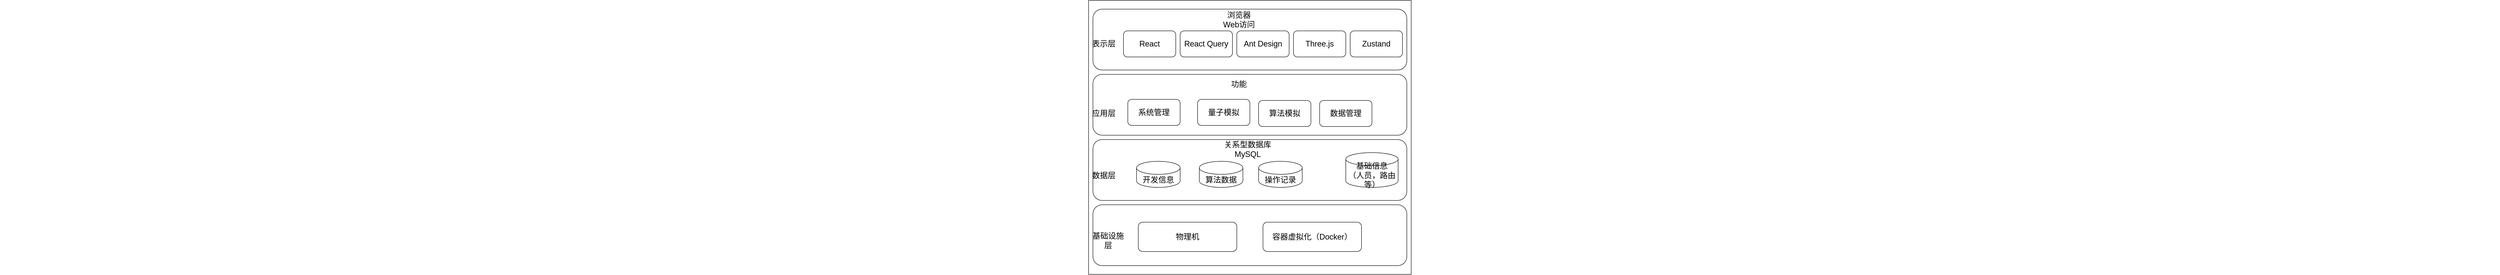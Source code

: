 <mxfile version="27.0.8">
  <diagram name="第 1 页" id="l-_PGPl6-ApeY0GYRnsC">
    <mxGraphModel dx="3523" dy="570" grid="1" gridSize="10" guides="1" tooltips="1" connect="1" arrows="1" fold="1" page="1" pageScale="1" pageWidth="827" pageHeight="1169" math="0" shadow="0">
      <root>
        <mxCell id="0" />
        <mxCell id="1" parent="0" />
        <mxCell id="AUeRixgY6eoAwvdm6V__-1" value="" style="rounded=0;whiteSpace=wrap;html=1;fontSize=18;" parent="1" vertex="1">
          <mxGeometry x="60" y="10" width="740" height="630" as="geometry" />
        </mxCell>
        <mxCell id="AUeRixgY6eoAwvdm6V__-2" value="" style="rounded=1;whiteSpace=wrap;html=1;fontSize=18;" parent="1" vertex="1">
          <mxGeometry x="70" y="30" width="720" height="140" as="geometry" />
        </mxCell>
        <mxCell id="AUeRixgY6eoAwvdm6V__-3" value="React" style="rounded=1;whiteSpace=wrap;html=1;fontSize=18;" parent="1" vertex="1">
          <mxGeometry x="140" y="80" width="120" height="60" as="geometry" />
        </mxCell>
        <mxCell id="AUeRixgY6eoAwvdm6V__-4" value="React Query" style="rounded=1;whiteSpace=wrap;html=1;fontSize=18;" parent="1" vertex="1">
          <mxGeometry x="270" y="80" width="120" height="60" as="geometry" />
        </mxCell>
        <mxCell id="AUeRixgY6eoAwvdm6V__-5" value="Ant Design" style="rounded=1;whiteSpace=wrap;html=1;fontSize=18;" parent="1" vertex="1">
          <mxGeometry x="400" y="80" width="120" height="60" as="geometry" />
        </mxCell>
        <mxCell id="AUeRixgY6eoAwvdm6V__-6" value="Three.js" style="rounded=1;whiteSpace=wrap;html=1;fontSize=18;" parent="1" vertex="1">
          <mxGeometry x="530" y="80" width="120" height="60" as="geometry" />
        </mxCell>
        <mxCell id="AUeRixgY6eoAwvdm6V__-7" value="Zustand" style="rounded=1;whiteSpace=wrap;html=1;fontSize=18;" parent="1" vertex="1">
          <mxGeometry x="660" y="80" width="120" height="60" as="geometry" />
        </mxCell>
        <mxCell id="AUeRixgY6eoAwvdm6V__-8" value="浏览器Web访问" style="text;strokeColor=none;align=center;fillColor=none;html=1;verticalAlign=middle;whiteSpace=wrap;rounded=0;fontSize=18;" parent="1" vertex="1">
          <mxGeometry x="360" y="40" width="90" height="30" as="geometry" />
        </mxCell>
        <mxCell id="AUeRixgY6eoAwvdm6V__-9" value="表示层" style="text;strokeColor=none;align=center;fillColor=none;html=1;verticalAlign=middle;whiteSpace=wrap;rounded=0;fontSize=18;" parent="1" vertex="1">
          <mxGeometry x="50" y="95" width="90" height="30" as="geometry" />
        </mxCell>
        <mxCell id="AUeRixgY6eoAwvdm6V__-10" value="" style="rounded=1;whiteSpace=wrap;html=1;fontSize=18;" parent="1" vertex="1">
          <mxGeometry x="70" y="180" width="720" height="140" as="geometry" />
        </mxCell>
        <mxCell id="AUeRixgY6eoAwvdm6V__-11" value="应用层" style="text;strokeColor=none;align=center;fillColor=none;html=1;verticalAlign=middle;whiteSpace=wrap;rounded=0;fontSize=18;" parent="1" vertex="1">
          <mxGeometry x="50" y="257.5" width="90" height="25" as="geometry" />
        </mxCell>
        <mxCell id="AUeRixgY6eoAwvdm6V__-12" value="系统管理" style="rounded=1;whiteSpace=wrap;html=1;fontSize=18;" parent="1" vertex="1">
          <mxGeometry x="150" y="237.5" width="120" height="60" as="geometry" />
        </mxCell>
        <mxCell id="AUeRixgY6eoAwvdm6V__-14" value="量子模拟" style="rounded=1;whiteSpace=wrap;html=1;fontSize=18;" parent="1" vertex="1">
          <mxGeometry x="310" y="237.5" width="120" height="60" as="geometry" />
        </mxCell>
        <mxCell id="AUeRixgY6eoAwvdm6V__-15" value="算法模拟" style="rounded=1;whiteSpace=wrap;html=1;fontSize=18;" parent="1" vertex="1">
          <mxGeometry x="450" y="240" width="120" height="60" as="geometry" />
        </mxCell>
        <mxCell id="AUeRixgY6eoAwvdm6V__-16" value="数据管理" style="rounded=1;whiteSpace=wrap;html=1;fontSize=18;" parent="1" vertex="1">
          <mxGeometry x="590" y="240" width="120" height="60" as="geometry" />
        </mxCell>
        <mxCell id="AUeRixgY6eoAwvdm6V__-18" value="功能" style="text;strokeColor=none;align=center;fillColor=none;html=1;verticalAlign=middle;whiteSpace=wrap;rounded=0;fontSize=18;" parent="1" vertex="1">
          <mxGeometry x="360" y="190" width="90" height="25" as="geometry" />
        </mxCell>
        <mxCell id="AUeRixgY6eoAwvdm6V__-19" value="" style="rounded=1;whiteSpace=wrap;html=1;fontSize=18;" parent="1" vertex="1">
          <mxGeometry x="70" y="330" width="720" height="140" as="geometry" />
        </mxCell>
        <mxCell id="AUeRixgY6eoAwvdm6V__-20" value="&lt;span style=&quot;color: rgba(0, 0, 0, 0); font-family: monospace; text-align: start; text-wrap-mode: nowrap;&quot;&gt;%3CmxGraphModel%3E%3Croot%3E%3CmxCell%20id%3D%220%22%2F%3E%3CmxCell%20id%3D%221%22%20parent%3D%220%22%2F%3E%3CmxCell%20id%3D%222%22%20value%3D%22%E5%BA%94%E7%94%A8%E5%B1%82%22%20style%3D%22text%3BstrokeColor%3Dnone%3Balign%3Dcenter%3BfillColor%3Dnone%3Bhtml%3D1%3BverticalAlign%3Dmiddle%3BwhiteSpace%3Dwrap%3Brounded%3D0%3B%22%20vertex%3D%221%22%20parent%3D%221%22%3E%3CmxGeometry%20x%3D%2250%22%20y%3D%22257.5%22%20width%3D%2290%22%20height%3D%2225%22%20as%3D%22geometry%22%2F%3E%3C%2FmxCell%3E%3C%2Froot%3E%3C%2FmxGraphModel%3E&lt;/span&gt;" style="rounded=1;whiteSpace=wrap;html=1;fontSize=18;" parent="1" vertex="1">
          <mxGeometry x="70" y="480" width="720" height="140" as="geometry" />
        </mxCell>
        <mxCell id="AUeRixgY6eoAwvdm6V__-21" value="数据层" style="text;strokeColor=none;align=center;fillColor=none;html=1;verticalAlign=middle;whiteSpace=wrap;rounded=0;fontSize=18;" parent="1" vertex="1">
          <mxGeometry x="50" y="400" width="90" height="25" as="geometry" />
        </mxCell>
        <mxCell id="AUeRixgY6eoAwvdm6V__-22" value="基础设施层" style="text;strokeColor=none;align=center;fillColor=none;html=1;verticalAlign=middle;whiteSpace=wrap;rounded=0;fontSize=18;" parent="1" vertex="1">
          <mxGeometry x="60" y="550" width="90" height="25" as="geometry" />
        </mxCell>
        <mxCell id="AUeRixgY6eoAwvdm6V__-24" value="基础信息&lt;div&gt;（人员，路由等）&lt;/div&gt;" style="shape=cylinder3;whiteSpace=wrap;html=1;boundedLbl=1;backgroundOutline=1;size=15;fontSize=18;" parent="1" vertex="1">
          <mxGeometry x="650" y="360" width="120" height="80" as="geometry" />
        </mxCell>
        <mxCell id="AUeRixgY6eoAwvdm6V__-25" value="开发信息" style="shape=cylinder3;whiteSpace=wrap;html=1;boundedLbl=1;backgroundOutline=1;size=15;fontSize=18;" parent="1" vertex="1">
          <mxGeometry x="170" y="380" width="100" height="60" as="geometry" />
        </mxCell>
        <mxCell id="AUeRixgY6eoAwvdm6V__-26" value="算法数据" style="shape=cylinder3;whiteSpace=wrap;html=1;boundedLbl=1;backgroundOutline=1;size=15;fontSize=18;" parent="1" vertex="1">
          <mxGeometry x="314" y="380" width="100" height="60" as="geometry" />
        </mxCell>
        <mxCell id="AUeRixgY6eoAwvdm6V__-27" value="操作记录" style="shape=cylinder3;whiteSpace=wrap;html=1;boundedLbl=1;backgroundOutline=1;size=15;fontSize=18;" parent="1" vertex="1">
          <mxGeometry x="450" y="380" width="100" height="60" as="geometry" />
        </mxCell>
        <mxCell id="AUeRixgY6eoAwvdm6V__-28" value="物理机" style="rounded=1;whiteSpace=wrap;html=1;fontSize=18;" parent="1" vertex="1">
          <mxGeometry x="174" y="520" width="226" height="67.5" as="geometry" />
        </mxCell>
        <mxCell id="AUeRixgY6eoAwvdm6V__-31" value="容器虚拟化（Docker）" style="rounded=1;whiteSpace=wrap;html=1;fontSize=18;" parent="1" vertex="1">
          <mxGeometry x="460" y="520" width="226" height="67.5" as="geometry" />
        </mxCell>
        <mxCell id="AUeRixgY6eoAwvdm6V__-33" value="关系型数据库MySQL" style="text;strokeColor=none;align=center;fillColor=none;html=1;verticalAlign=middle;whiteSpace=wrap;rounded=0;fontSize=18;" parent="1" vertex="1">
          <mxGeometry x="360" y="340" width="130" height="25" as="geometry" />
        </mxCell>
      </root>
    </mxGraphModel>
  </diagram>
</mxfile>
